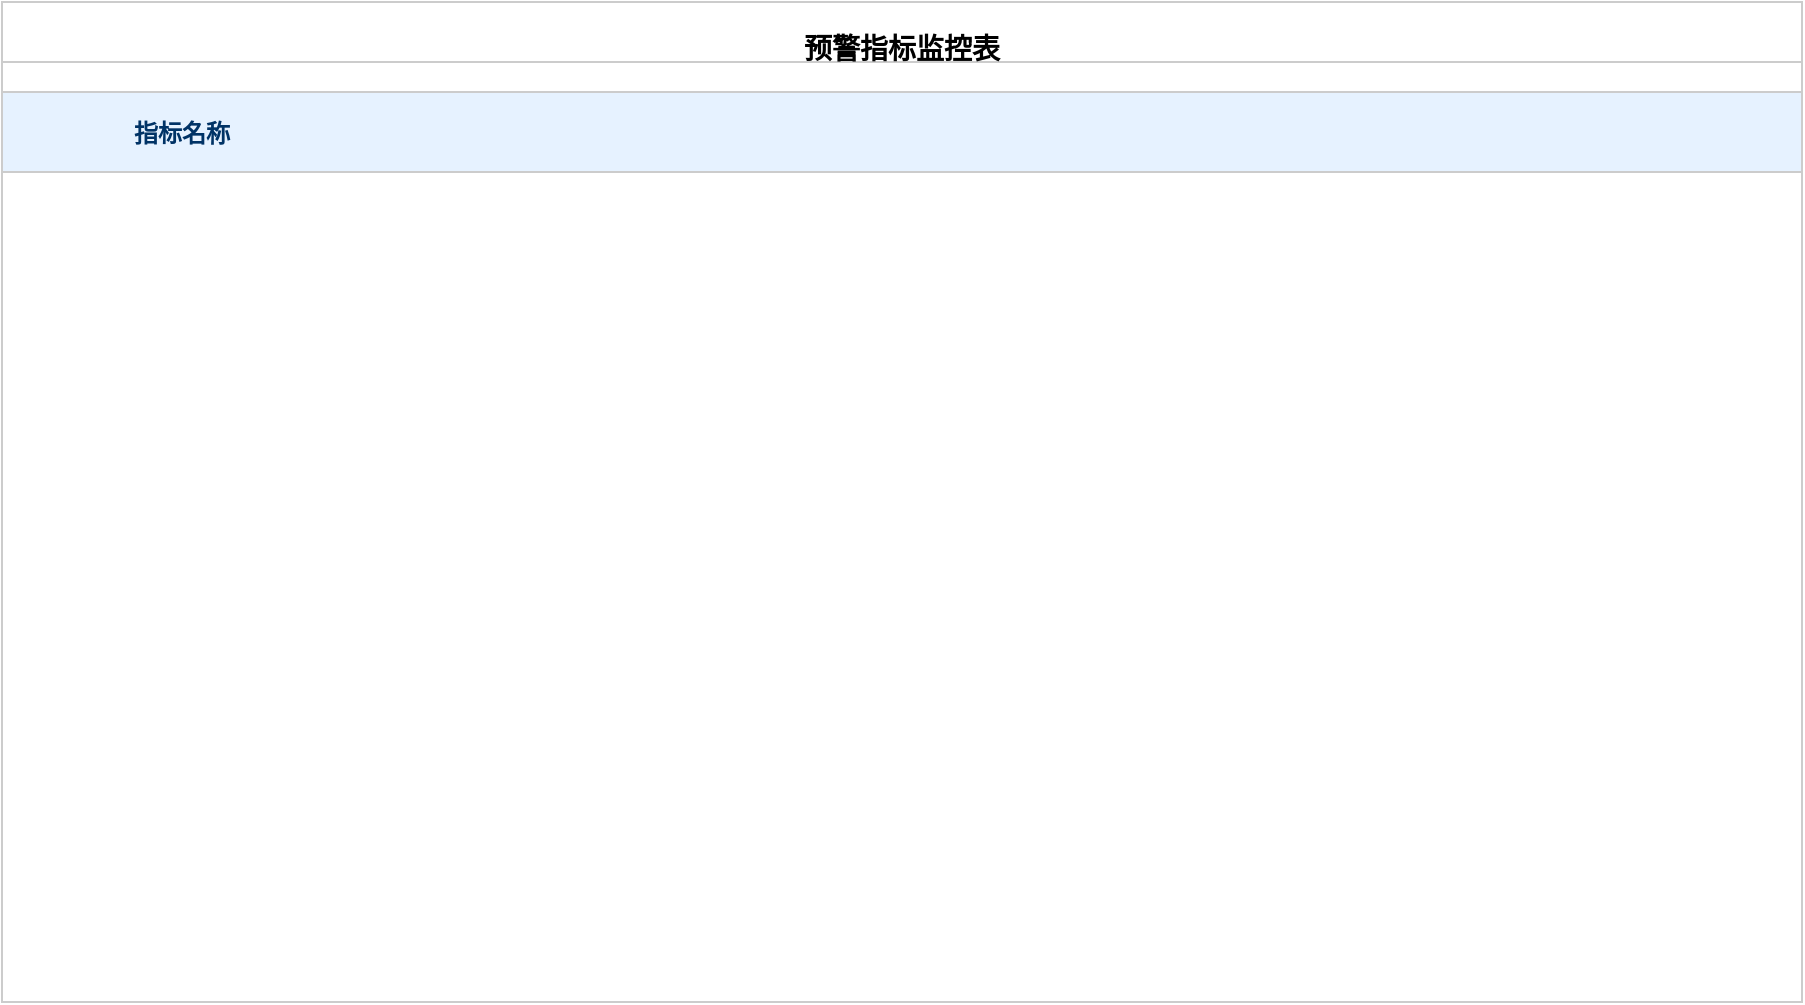 <mxfile>
  <diagram name="第 1 页" id="0">
    <mxGraphModel dx="1426" dy="794" grid="1" gridSize="10" guides="1" tooltips="1" connect="1" arrows="1" fold="1" page="1" pageScale="1" pageWidth="827" pageHeight="1169" math="0" shadow="0">
      <root>
        <!-- 基础单元格 -->
        <mxCell id="0" />
        <mxCell id="1" parent="0" />
        
        <!-- 主表格容器 -->
        <mxCell id="table" value="" style="swimlane;fontStyle=0;align=center;verticalAlign=top;childLayout=stackLayout;horizontal=1;startSize=30;horizontalStack=0;resizeParent=1;resizeParentMax=0;resizeLast=0;collapsible=0;marginBottom=0;fillColor=none;strokeColor=#CCCCCC;strokeWidth=1;" vertex="1" parent="1">
          <mxGeometry x="100" y="100" width="900" height="500" as="geometry" />
        </mxCell>

        <!-- 标题行 -->
        <mxCell id="titleRow" value="预警指标监控表" style="text;strokeColor=none;fillColor=none;align=center;verticalAlign=middle;spacingLeft=4;spacingRight=4;overflow=hidden;rotatable=0;points=[[0,0.5],[1,0.5]];portConstraint=eastwest;fontSize=14;fontStyle=1;fontFamily=Arial;" vertex="1" parent="table">
          <mxGeometry width="900" height="45" as="geometry" />
        </mxCell>

        <!-- 列标题行 -->
        <mxCell id="columnHeaders" value="" style="whiteSpace=wrap;html=1;align=center;strokeColor=#CCCCCC;fillColor=#E6F2FF;" vertex="1" parent="table">
          <mxGeometry y="45" width="900" height="40" as="geometry" />
        </mxCell>

        <!-- 列标题内容 -->
        <mxCell id="col1" value="指标名称" style="text;strokeColor=none;fillColor=none;align=center;verticalAlign=middle;spacingLeft=4;spacingRight=4;overflow=hidden;rotatable=0;points=[[0,0.5],[1,0.5]];portConstraint=eastwest;fontSize=12;fontStyle=1;fontFamily=Arial;fontColor=#003366;" vertex="1" parent="columnHeaders">
          <mxGeometry width="180" height="40" as="geometry" />
        </mxCell>
        
        <!-- 其余列标题和数据行... -->
        <!-- 注意：为保持简洁，这里只展示关键部分，完整结构参考之前的示例 -->

      </root>
    </mxGraphModel>
  </diagram>
</mxfile>
